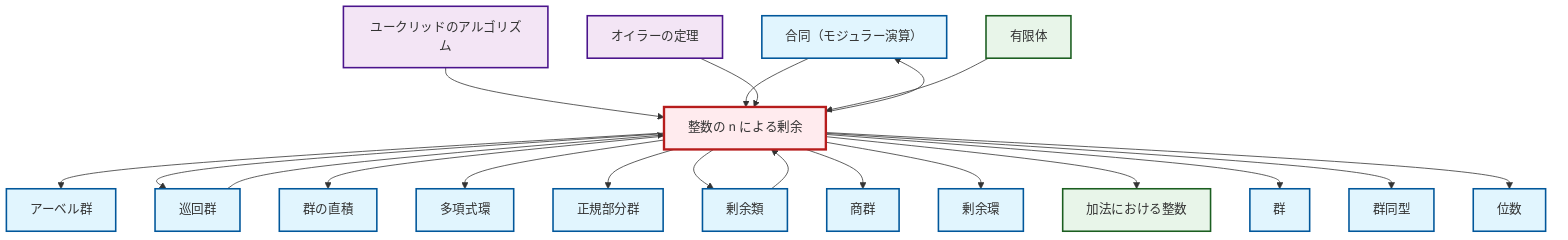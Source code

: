 graph TD
    classDef definition fill:#e1f5fe,stroke:#01579b,stroke-width:2px
    classDef theorem fill:#f3e5f5,stroke:#4a148c,stroke-width:2px
    classDef axiom fill:#fff3e0,stroke:#e65100,stroke-width:2px
    classDef example fill:#e8f5e9,stroke:#1b5e20,stroke-width:2px
    classDef current fill:#ffebee,stroke:#b71c1c,stroke-width:3px
    def-congruence["合同（モジュラー演算）"]:::definition
    def-cyclic-group["巡回群"]:::definition
    def-direct-product["群の直積"]:::definition
    def-quotient-ring["剰余環"]:::definition
    def-order["位数"]:::definition
    def-polynomial-ring["多項式環"]:::definition
    thm-euler["オイラーの定理"]:::theorem
    def-coset["剰余類"]:::definition
    def-normal-subgroup["正規部分群"]:::definition
    def-isomorphism["群同型"]:::definition
    ex-finite-field["有限体"]:::example
    thm-euclidean-algorithm["ユークリッドのアルゴリズム"]:::theorem
    def-group["群"]:::definition
    ex-quotient-integers-mod-n["整数の n による剰余"]:::example
    def-quotient-group["商群"]:::definition
    def-abelian-group["アーベル群"]:::definition
    ex-integers-addition["加法における整数"]:::example
    thm-euclidean-algorithm --> ex-quotient-integers-mod-n
    ex-quotient-integers-mod-n --> def-abelian-group
    def-congruence --> ex-quotient-integers-mod-n
    thm-euler --> ex-quotient-integers-mod-n
    ex-quotient-integers-mod-n --> def-cyclic-group
    ex-quotient-integers-mod-n --> def-direct-product
    ex-quotient-integers-mod-n --> def-polynomial-ring
    def-cyclic-group --> ex-quotient-integers-mod-n
    ex-finite-field --> ex-quotient-integers-mod-n
    ex-quotient-integers-mod-n --> def-normal-subgroup
    ex-quotient-integers-mod-n --> def-coset
    ex-quotient-integers-mod-n --> def-quotient-group
    ex-quotient-integers-mod-n --> def-quotient-ring
    ex-quotient-integers-mod-n --> ex-integers-addition
    ex-quotient-integers-mod-n --> def-group
    ex-quotient-integers-mod-n --> def-congruence
    def-coset --> ex-quotient-integers-mod-n
    ex-quotient-integers-mod-n --> def-isomorphism
    ex-quotient-integers-mod-n --> def-order
    class ex-quotient-integers-mod-n current